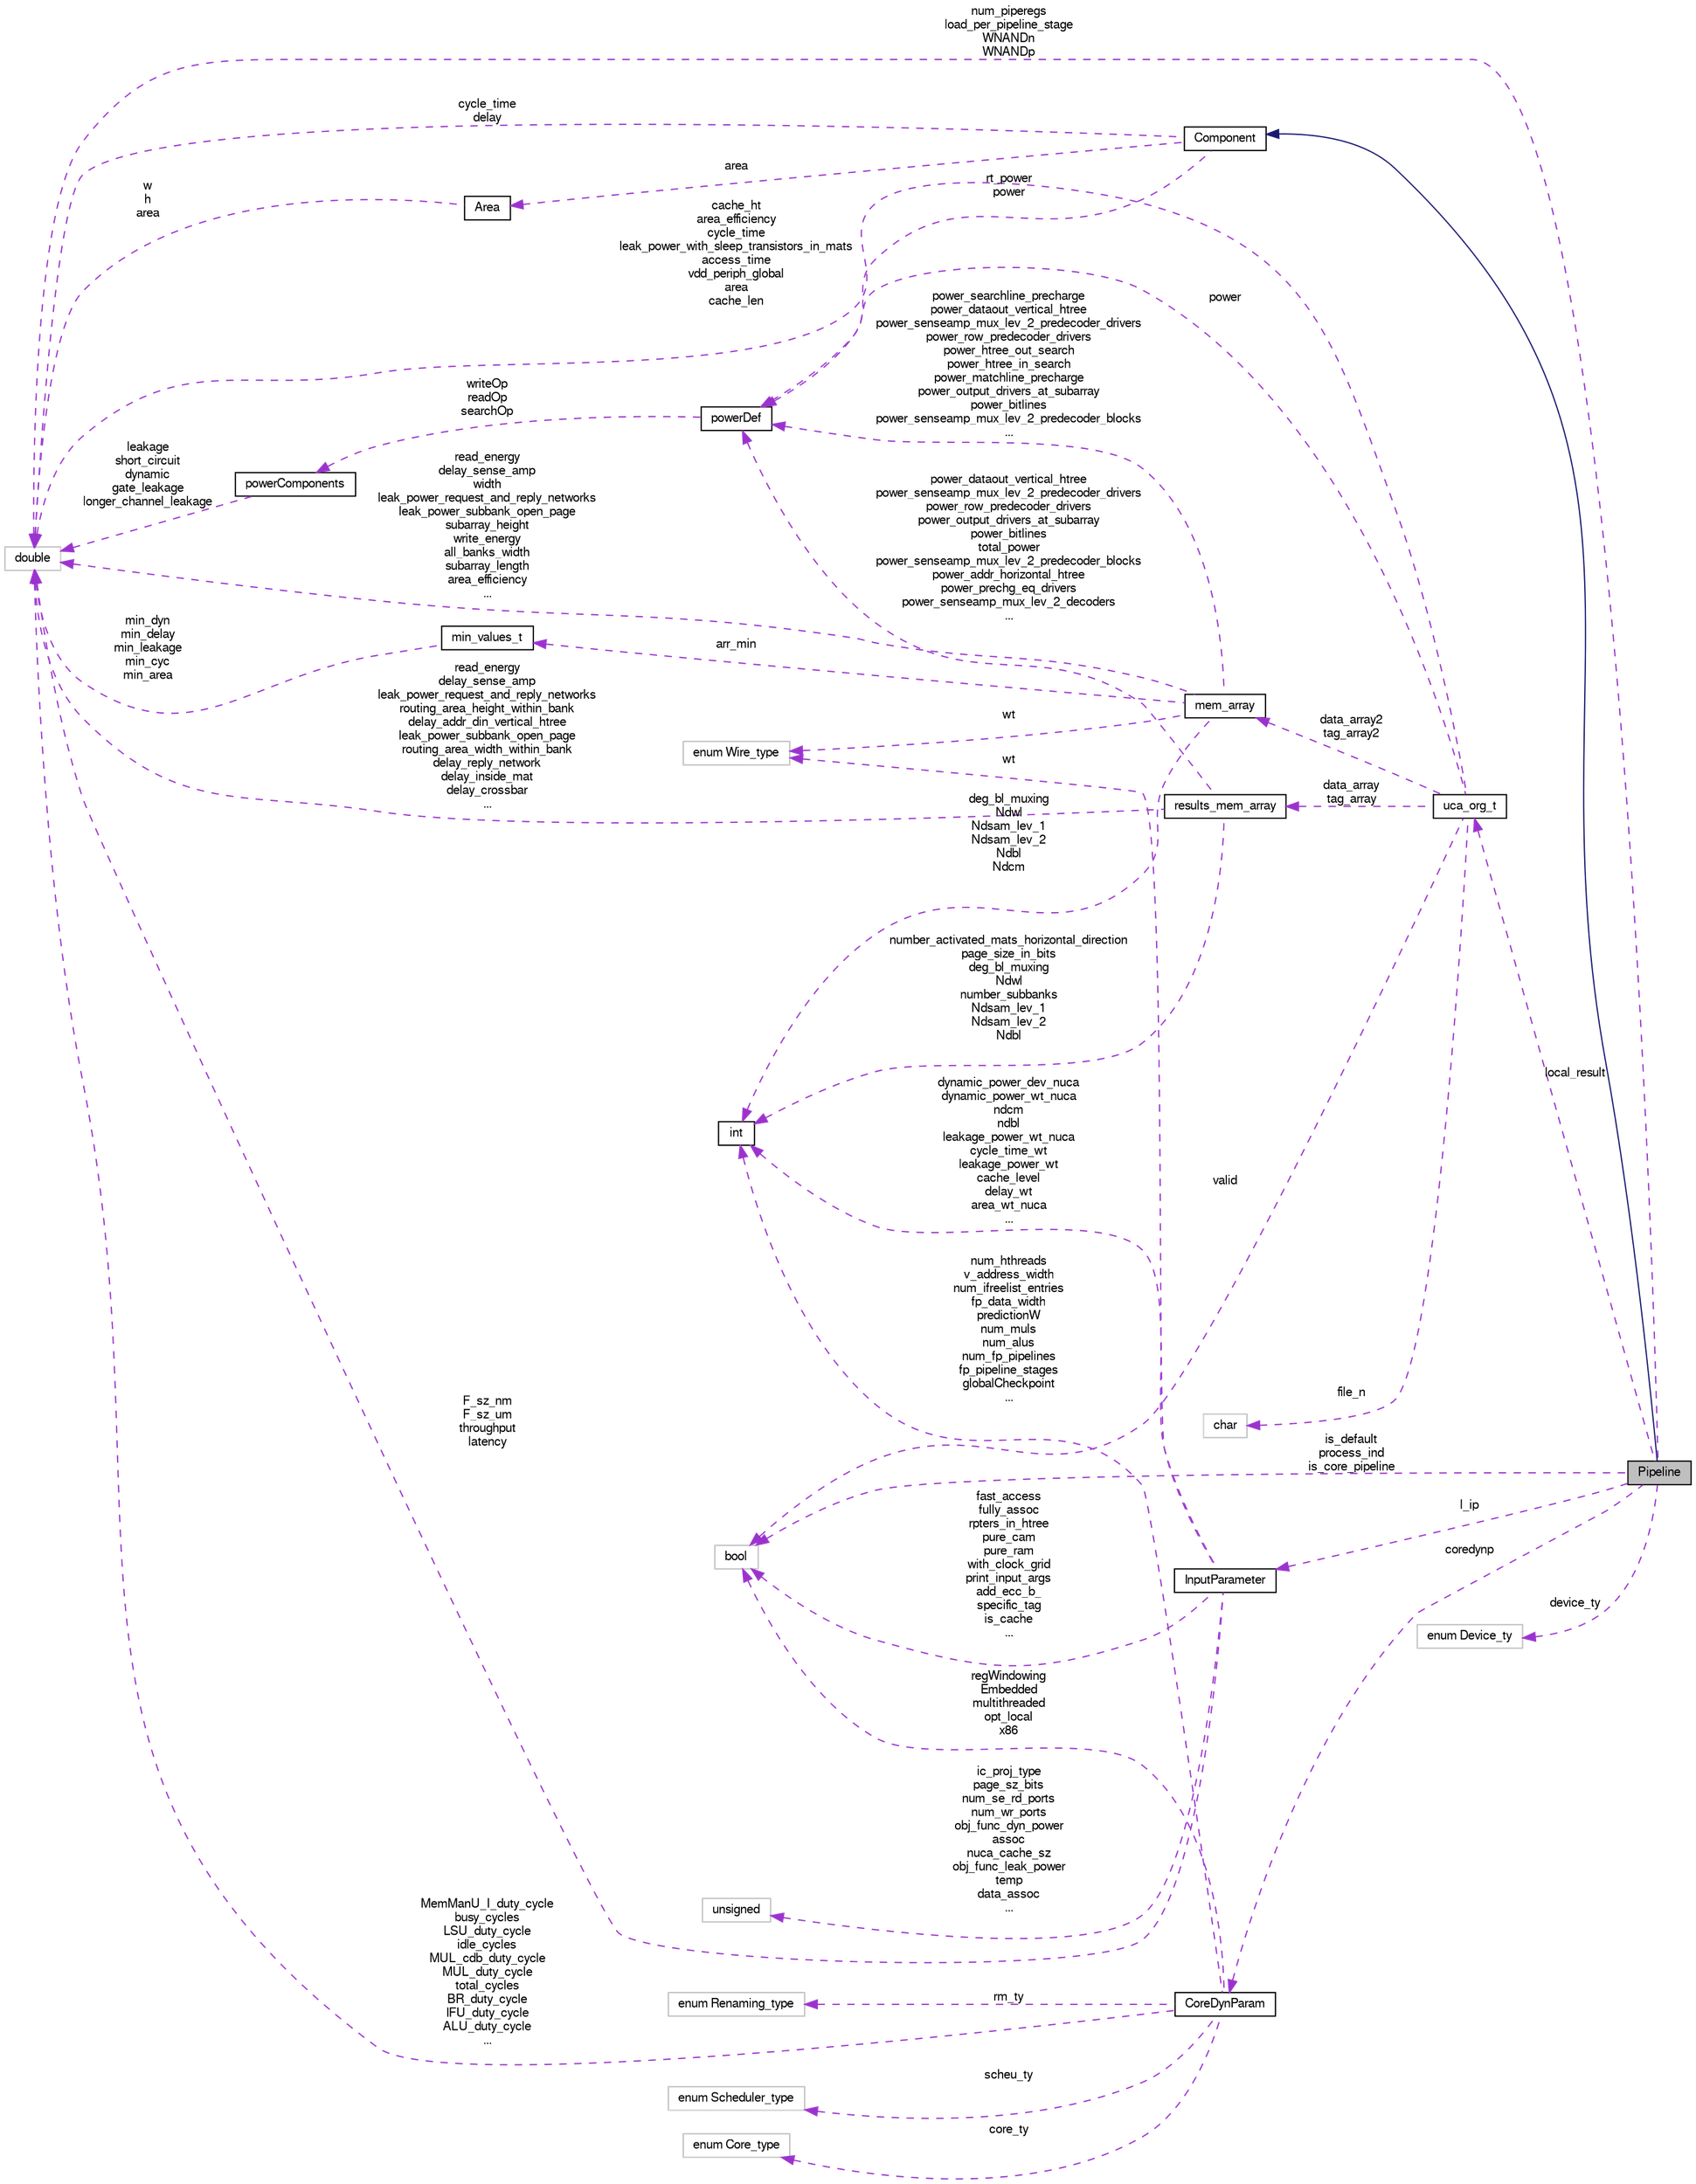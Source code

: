 digraph G
{
  bgcolor="transparent";
  edge [fontname="FreeSans",fontsize="10",labelfontname="FreeSans",labelfontsize="10"];
  node [fontname="FreeSans",fontsize="10",shape=record];
  rankdir=LR;
  Node1 [label="Pipeline",height=0.2,width=0.4,color="black", fillcolor="grey75", style="filled" fontcolor="black"];
  Node2 -> Node1 [dir=back,color="midnightblue",fontsize="10",style="solid",fontname="FreeSans"];
  Node2 [label="Component",height=0.2,width=0.4,color="black",URL="$classComponent.html"];
  Node3 -> Node2 [dir=back,color="darkorchid3",fontsize="10",style="dashed",label="cycle_time\ndelay",fontname="FreeSans"];
  Node3 [label="double",height=0.2,width=0.4,color="grey75"];
  Node4 -> Node2 [dir=back,color="darkorchid3",fontsize="10",style="dashed",label="rt_power\npower",fontname="FreeSans"];
  Node4 [label="powerDef",height=0.2,width=0.4,color="black",URL="$classpowerDef.html"];
  Node5 -> Node4 [dir=back,color="darkorchid3",fontsize="10",style="dashed",label="writeOp\nreadOp\nsearchOp",fontname="FreeSans"];
  Node5 [label="powerComponents",height=0.2,width=0.4,color="black",URL="$classpowerComponents.html"];
  Node3 -> Node5 [dir=back,color="darkorchid3",fontsize="10",style="dashed",label="leakage\nshort_circuit\ndynamic\ngate_leakage\nlonger_channel_leakage",fontname="FreeSans"];
  Node6 -> Node2 [dir=back,color="darkorchid3",fontsize="10",style="dashed",label="area",fontname="FreeSans"];
  Node6 [label="Area",height=0.2,width=0.4,color="black",URL="$classArea.html"];
  Node3 -> Node6 [dir=back,color="darkorchid3",fontsize="10",style="dashed",label="w\nh\narea",fontname="FreeSans"];
  Node3 -> Node1 [dir=back,color="darkorchid3",fontsize="10",style="dashed",label="num_piperegs\nload_per_pipeline_stage\nWNANDn\nWNANDp",fontname="FreeSans"];
  Node7 -> Node1 [dir=back,color="darkorchid3",fontsize="10",style="dashed",label="device_ty",fontname="FreeSans"];
  Node7 [label="enum Device_ty",height=0.2,width=0.4,color="grey75"];
  Node8 -> Node1 [dir=back,color="darkorchid3",fontsize="10",style="dashed",label="coredynp",fontname="FreeSans"];
  Node8 [label="CoreDynParam",height=0.2,width=0.4,color="black",URL="$classCoreDynParam.html"];
  Node3 -> Node8 [dir=back,color="darkorchid3",fontsize="10",style="dashed",label="MemManU_I_duty_cycle\nbusy_cycles\nLSU_duty_cycle\nidle_cycles\nMUL_cdb_duty_cycle\nMUL_duty_cycle\ntotal_cycles\nBR_duty_cycle\nIFU_duty_cycle\nALU_duty_cycle\n...",fontname="FreeSans"];
  Node9 -> Node8 [dir=back,color="darkorchid3",fontsize="10",style="dashed",label="num_hthreads\nv_address_width\nnum_ifreelist_entries\nfp_data_width\npredictionW\nnum_muls\nnum_alus\nnum_fp_pipelines\nfp_pipeline_stages\nglobalCheckpoint\n...",fontname="FreeSans"];
  Node9 [label="int",height=0.2,width=0.4,color="black",URL="$classint.html"];
  Node10 -> Node8 [dir=back,color="darkorchid3",fontsize="10",style="dashed",label="rm_ty",fontname="FreeSans"];
  Node10 [label="enum Renaming_type",height=0.2,width=0.4,color="grey75"];
  Node11 -> Node8 [dir=back,color="darkorchid3",fontsize="10",style="dashed",label="regWindowing\nEmbedded\nmultithreaded\nopt_local\nx86",fontname="FreeSans"];
  Node11 [label="bool",height=0.2,width=0.4,color="grey75"];
  Node12 -> Node8 [dir=back,color="darkorchid3",fontsize="10",style="dashed",label="scheu_ty",fontname="FreeSans"];
  Node12 [label="enum Scheduler_type",height=0.2,width=0.4,color="grey75"];
  Node13 -> Node8 [dir=back,color="darkorchid3",fontsize="10",style="dashed",label="core_ty",fontname="FreeSans"];
  Node13 [label="enum Core_type",height=0.2,width=0.4,color="grey75"];
  Node14 -> Node1 [dir=back,color="darkorchid3",fontsize="10",style="dashed",label="local_result",fontname="FreeSans"];
  Node14 [label="uca_org_t",height=0.2,width=0.4,color="black",URL="$classuca__org__t.html"];
  Node3 -> Node14 [dir=back,color="darkorchid3",fontsize="10",style="dashed",label="cache_ht\narea_efficiency\ncycle_time\nleak_power_with_sleep_transistors_in_mats\naccess_time\nvdd_periph_global\narea\ncache_len",fontname="FreeSans"];
  Node15 -> Node14 [dir=back,color="darkorchid3",fontsize="10",style="dashed",label="file_n",fontname="FreeSans"];
  Node15 [label="char",height=0.2,width=0.4,color="grey75"];
  Node4 -> Node14 [dir=back,color="darkorchid3",fontsize="10",style="dashed",label="power",fontname="FreeSans"];
  Node16 -> Node14 [dir=back,color="darkorchid3",fontsize="10",style="dashed",label="data_array2\ntag_array2",fontname="FreeSans"];
  Node16 [label="mem_array",height=0.2,width=0.4,color="black",URL="$classmem__array.html"];
  Node3 -> Node16 [dir=back,color="darkorchid3",fontsize="10",style="dashed",label="read_energy\ndelay_sense_amp\nwidth\nleak_power_request_and_reply_networks\nleak_power_subbank_open_page\nsubarray_height\nwrite_energy\nall_banks_width\nsubarray_length\narea_efficiency\n...",fontname="FreeSans"];
  Node17 -> Node16 [dir=back,color="darkorchid3",fontsize="10",style="dashed",label="arr_min",fontname="FreeSans"];
  Node17 [label="min_values_t",height=0.2,width=0.4,color="black",URL="$classmin__values__t.html"];
  Node3 -> Node17 [dir=back,color="darkorchid3",fontsize="10",style="dashed",label="min_dyn\nmin_delay\nmin_leakage\nmin_cyc\nmin_area",fontname="FreeSans"];
  Node4 -> Node16 [dir=back,color="darkorchid3",fontsize="10",style="dashed",label="power_searchline_precharge\npower_dataout_vertical_htree\npower_senseamp_mux_lev_2_predecoder_drivers\npower_row_predecoder_drivers\npower_htree_out_search\npower_htree_in_search\npower_matchline_precharge\npower_output_drivers_at_subarray\npower_bitlines\npower_senseamp_mux_lev_2_predecoder_blocks\n...",fontname="FreeSans"];
  Node9 -> Node16 [dir=back,color="darkorchid3",fontsize="10",style="dashed",label="deg_bl_muxing\nNdwl\nNdsam_lev_1\nNdsam_lev_2\nNdbl\nNdcm",fontname="FreeSans"];
  Node18 -> Node16 [dir=back,color="darkorchid3",fontsize="10",style="dashed",label="wt",fontname="FreeSans"];
  Node18 [label="enum Wire_type",height=0.2,width=0.4,color="grey75"];
  Node19 -> Node14 [dir=back,color="darkorchid3",fontsize="10",style="dashed",label="data_array\ntag_array",fontname="FreeSans"];
  Node19 [label="results_mem_array",height=0.2,width=0.4,color="black",URL="$structresults__mem__array.html"];
  Node3 -> Node19 [dir=back,color="darkorchid3",fontsize="10",style="dashed",label="read_energy\ndelay_sense_amp\nleak_power_request_and_reply_networks\nrouting_area_height_within_bank\ndelay_addr_din_vertical_htree\nleak_power_subbank_open_page\nrouting_area_width_within_bank\ndelay_reply_network\ndelay_inside_mat\ndelay_crossbar\n...",fontname="FreeSans"];
  Node4 -> Node19 [dir=back,color="darkorchid3",fontsize="10",style="dashed",label="power_dataout_vertical_htree\npower_senseamp_mux_lev_2_predecoder_drivers\npower_row_predecoder_drivers\npower_output_drivers_at_subarray\npower_bitlines\ntotal_power\npower_senseamp_mux_lev_2_predecoder_blocks\npower_addr_horizontal_htree\npower_prechg_eq_drivers\npower_senseamp_mux_lev_2_decoders\n...",fontname="FreeSans"];
  Node9 -> Node19 [dir=back,color="darkorchid3",fontsize="10",style="dashed",label="number_activated_mats_horizontal_direction\npage_size_in_bits\ndeg_bl_muxing\nNdwl\nnumber_subbanks\nNdsam_lev_1\nNdsam_lev_2\nNdbl",fontname="FreeSans"];
  Node11 -> Node14 [dir=back,color="darkorchid3",fontsize="10",style="dashed",label="valid",fontname="FreeSans"];
  Node11 -> Node1 [dir=back,color="darkorchid3",fontsize="10",style="dashed",label="is_default\nprocess_ind\nis_core_pipeline",fontname="FreeSans"];
  Node20 -> Node1 [dir=back,color="darkorchid3",fontsize="10",style="dashed",label="l_ip",fontname="FreeSans"];
  Node20 [label="InputParameter",height=0.2,width=0.4,color="black",URL="$classInputParameter.html"];
  Node3 -> Node20 [dir=back,color="darkorchid3",fontsize="10",style="dashed",label="F_sz_nm\nF_sz_um\nthroughput\nlatency",fontname="FreeSans"];
  Node9 -> Node20 [dir=back,color="darkorchid3",fontsize="10",style="dashed",label="dynamic_power_dev_nuca\ndynamic_power_wt_nuca\nndcm\nndbl\nleakage_power_wt_nuca\ncycle_time_wt\nleakage_power_wt\ncache_level\ndelay_wt\narea_wt_nuca\n...",fontname="FreeSans"];
  Node11 -> Node20 [dir=back,color="darkorchid3",fontsize="10",style="dashed",label="fast_access\nfully_assoc\nrpters_in_htree\npure_cam\npure_ram\nwith_clock_grid\nprint_input_args\nadd_ecc_b_\nspecific_tag\nis_cache\n...",fontname="FreeSans"];
  Node18 -> Node20 [dir=back,color="darkorchid3",fontsize="10",style="dashed",label="wt",fontname="FreeSans"];
  Node21 -> Node20 [dir=back,color="darkorchid3",fontsize="10",style="dashed",label="ic_proj_type\npage_sz_bits\nnum_se_rd_ports\nnum_wr_ports\nobj_func_dyn_power\nassoc\nnuca_cache_sz\nobj_func_leak_power\ntemp\ndata_assoc\n...",fontname="FreeSans"];
  Node21 [label="unsigned",height=0.2,width=0.4,color="grey75"];
}
